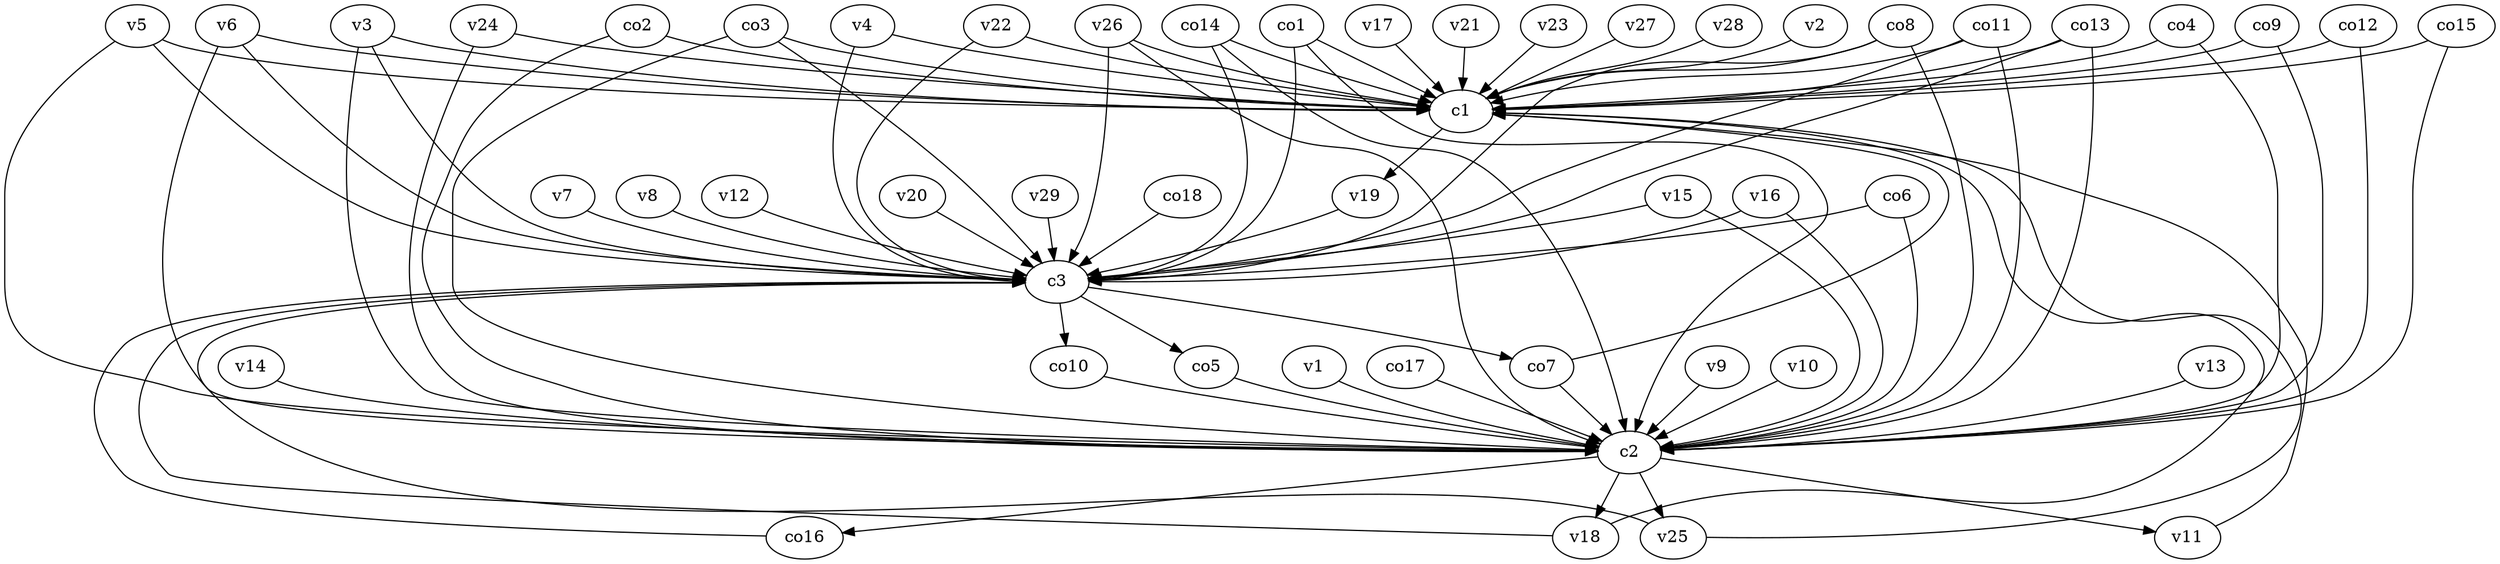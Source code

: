 strict digraph  {
c1;
c2;
c3;
v1;
v2;
v3;
v4;
v5;
v6;
v7;
v8;
v9;
v10;
v11;
v12;
v13;
v14;
v15;
v16;
v17;
v18;
v19;
v20;
v21;
v22;
v23;
v24;
v25;
v26;
v27;
v28;
v29;
co1;
co2;
co3;
co4;
co5;
co6;
co7;
co8;
co9;
co10;
co11;
co12;
co13;
co14;
co15;
co16;
co17;
co18;
c1 -> v19  [weight=1];
c2 -> v18  [weight=1];
c2 -> co16  [weight=1];
c2 -> v25  [weight=1];
c2 -> v11  [weight=1];
c3 -> co5  [weight=1];
c3 -> co10  [weight=1];
c3 -> co7  [weight=1];
v1 -> c2  [weight=1];
v2 -> c1  [weight=1];
v3 -> c1  [weight=1];
v3 -> c2  [weight=1];
v3 -> c3  [weight=1];
v4 -> c3  [weight=1];
v4 -> c1  [weight=1];
v5 -> c1  [weight=1];
v5 -> c3  [weight=1];
v5 -> c2  [weight=1];
v6 -> c1  [weight=1];
v6 -> c2  [weight=1];
v6 -> c3  [weight=1];
v7 -> c3  [weight=1];
v8 -> c3  [weight=1];
v9 -> c2  [weight=1];
v10 -> c2  [weight=1];
v11 -> c1  [weight=1];
v12 -> c3  [weight=1];
v13 -> c2  [weight=1];
v14 -> c2  [weight=1];
v15 -> c2  [weight=1];
v15 -> c3  [weight=1];
v16 -> c2  [weight=1];
v16 -> c3  [weight=1];
v17 -> c1  [weight=1];
v18 -> c1  [weight=1];
v18 -> c3  [weight=1];
v19 -> c3  [weight=1];
v20 -> c3  [weight=1];
v21 -> c1  [weight=1];
v22 -> c1  [weight=1];
v22 -> c3  [weight=1];
v23 -> c1  [weight=1];
v24 -> c1  [weight=1];
v24 -> c2  [weight=1];
v25 -> c3  [weight=1];
v25 -> c1  [weight=1];
v26 -> c3  [weight=1];
v26 -> c2  [weight=1];
v26 -> c1  [weight=1];
v27 -> c1  [weight=1];
v28 -> c1  [weight=1];
v29 -> c3  [weight=1];
co1 -> c3  [weight=1];
co1 -> c2  [weight=1];
co1 -> c1  [weight=1];
co2 -> c2  [weight=1];
co2 -> c1  [weight=1];
co3 -> c1  [weight=1];
co3 -> c2  [weight=1];
co3 -> c3  [weight=1];
co4 -> c1  [weight=1];
co4 -> c2  [weight=1];
co5 -> c2  [weight=1];
co6 -> c3  [weight=1];
co6 -> c2  [weight=1];
co7 -> c2  [weight=1];
co7 -> c1  [weight=1];
co8 -> c2  [weight=1];
co8 -> c3  [weight=1];
co8 -> c1  [weight=1];
co9 -> c1  [weight=1];
co9 -> c2  [weight=1];
co10 -> c2  [weight=1];
co11 -> c3  [weight=1];
co11 -> c2  [weight=1];
co11 -> c1  [weight=1];
co12 -> c1  [weight=1];
co12 -> c2  [weight=1];
co13 -> c1  [weight=1];
co13 -> c3  [weight=1];
co13 -> c2  [weight=1];
co14 -> c3  [weight=1];
co14 -> c2  [weight=1];
co14 -> c1  [weight=1];
co15 -> c2  [weight=1];
co15 -> c1  [weight=1];
co16 -> c3  [weight=1];
co17 -> c2  [weight=1];
co18 -> c3  [weight=1];
}
